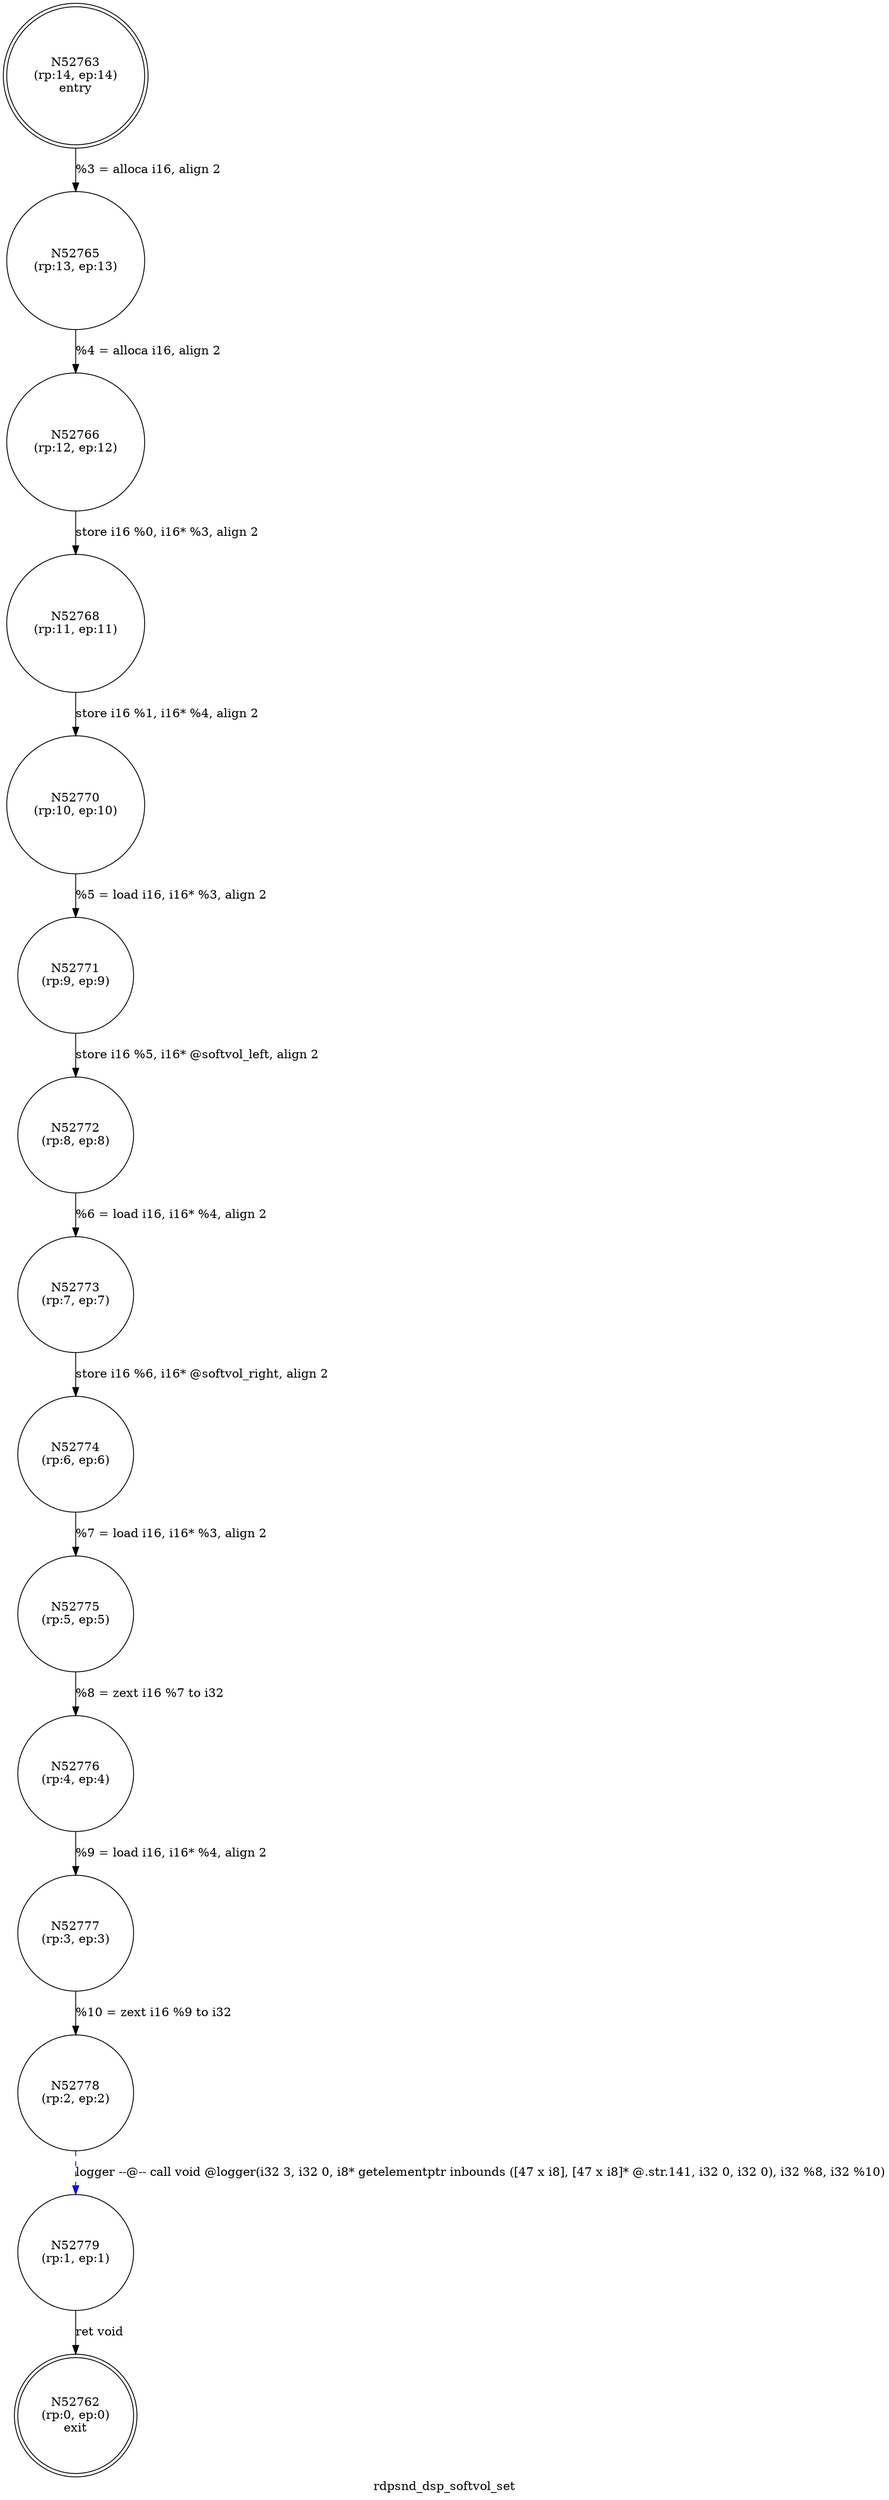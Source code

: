 digraph rdpsnd_dsp_softvol_set {
label="rdpsnd_dsp_softvol_set"
52762 [label="N52762\n(rp:0, ep:0)\nexit", shape="doublecircle"]
52763 [label="N52763\n(rp:14, ep:14)\nentry", shape="doublecircle"]
52763 -> 52765 [label="%3 = alloca i16, align 2"]
52765 [label="N52765\n(rp:13, ep:13)", shape="circle"]
52765 -> 52766 [label="%4 = alloca i16, align 2"]
52766 [label="N52766\n(rp:12, ep:12)", shape="circle"]
52766 -> 52768 [label="store i16 %0, i16* %3, align 2"]
52768 [label="N52768\n(rp:11, ep:11)", shape="circle"]
52768 -> 52770 [label="store i16 %1, i16* %4, align 2"]
52770 [label="N52770\n(rp:10, ep:10)", shape="circle"]
52770 -> 52771 [label="%5 = load i16, i16* %3, align 2"]
52771 [label="N52771\n(rp:9, ep:9)", shape="circle"]
52771 -> 52772 [label="store i16 %5, i16* @softvol_left, align 2"]
52772 [label="N52772\n(rp:8, ep:8)", shape="circle"]
52772 -> 52773 [label="%6 = load i16, i16* %4, align 2"]
52773 [label="N52773\n(rp:7, ep:7)", shape="circle"]
52773 -> 52774 [label="store i16 %6, i16* @softvol_right, align 2"]
52774 [label="N52774\n(rp:6, ep:6)", shape="circle"]
52774 -> 52775 [label="%7 = load i16, i16* %3, align 2"]
52775 [label="N52775\n(rp:5, ep:5)", shape="circle"]
52775 -> 52776 [label="%8 = zext i16 %7 to i32"]
52776 [label="N52776\n(rp:4, ep:4)", shape="circle"]
52776 -> 52777 [label="%9 = load i16, i16* %4, align 2"]
52777 [label="N52777\n(rp:3, ep:3)", shape="circle"]
52777 -> 52778 [label="%10 = zext i16 %9 to i32"]
52778 [label="N52778\n(rp:2, ep:2)", shape="circle"]
52778 -> 52779 [label="logger --@-- call void @logger(i32 3, i32 0, i8* getelementptr inbounds ([47 x i8], [47 x i8]* @.str.141, i32 0, i32 0), i32 %8, i32 %10)", style="dashed", color="blue"]
52779 [label="N52779\n(rp:1, ep:1)", shape="circle"]
52779 -> 52762 [label="ret void"]
}
